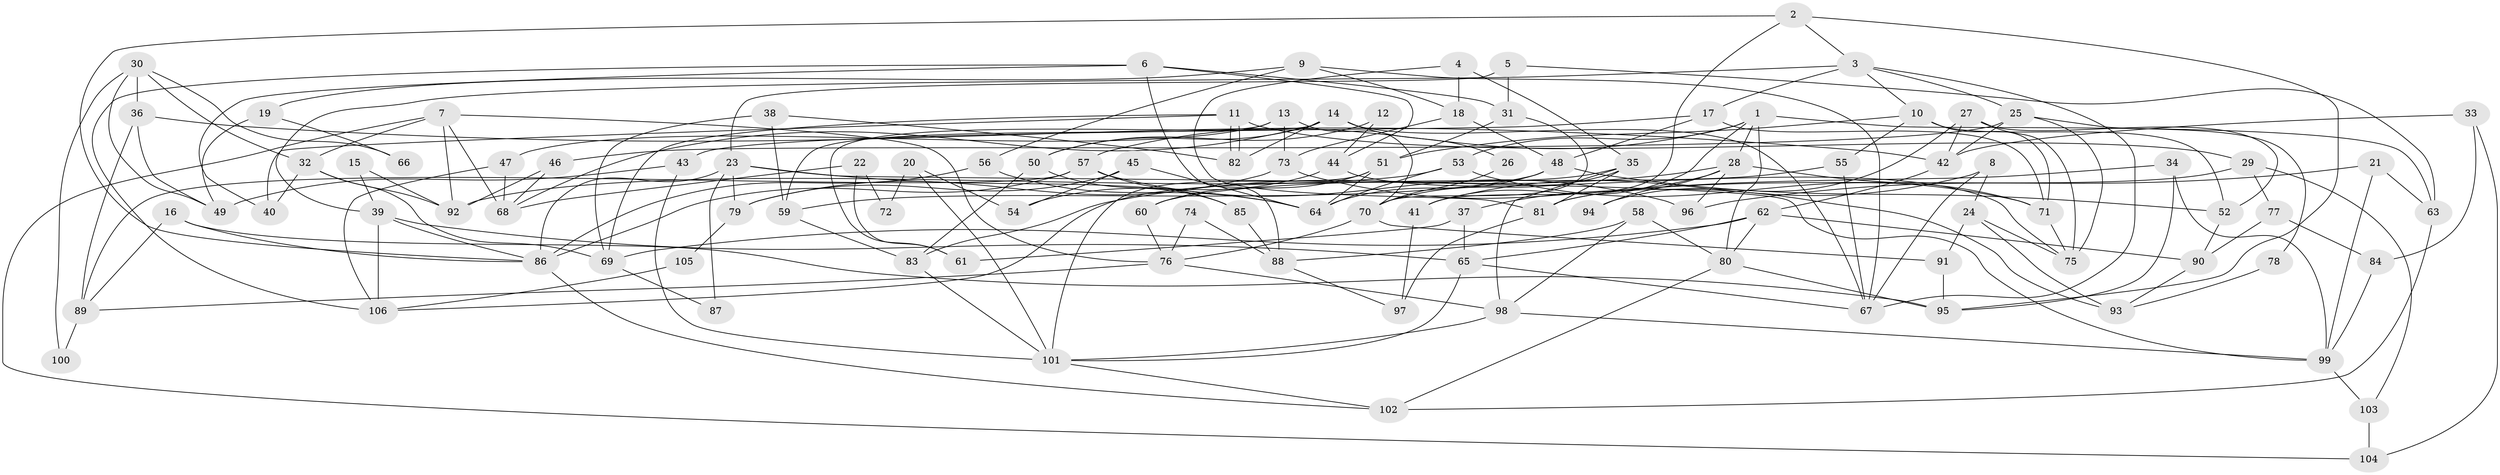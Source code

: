 // Generated by graph-tools (version 1.1) at 2025/50/03/09/25 03:50:14]
// undirected, 106 vertices, 212 edges
graph export_dot {
graph [start="1"]
  node [color=gray90,style=filled];
  1;
  2;
  3;
  4;
  5;
  6;
  7;
  8;
  9;
  10;
  11;
  12;
  13;
  14;
  15;
  16;
  17;
  18;
  19;
  20;
  21;
  22;
  23;
  24;
  25;
  26;
  27;
  28;
  29;
  30;
  31;
  32;
  33;
  34;
  35;
  36;
  37;
  38;
  39;
  40;
  41;
  42;
  43;
  44;
  45;
  46;
  47;
  48;
  49;
  50;
  51;
  52;
  53;
  54;
  55;
  56;
  57;
  58;
  59;
  60;
  61;
  62;
  63;
  64;
  65;
  66;
  67;
  68;
  69;
  70;
  71;
  72;
  73;
  74;
  75;
  76;
  77;
  78;
  79;
  80;
  81;
  82;
  83;
  84;
  85;
  86;
  87;
  88;
  89;
  90;
  91;
  92;
  93;
  94;
  95;
  96;
  97;
  98;
  99;
  100;
  101;
  102;
  103;
  104;
  105;
  106;
  1 -- 63;
  1 -- 57;
  1 -- 28;
  1 -- 41;
  1 -- 53;
  1 -- 80;
  2 -- 86;
  2 -- 95;
  2 -- 3;
  2 -- 41;
  3 -- 17;
  3 -- 10;
  3 -- 25;
  3 -- 39;
  3 -- 67;
  4 -- 18;
  4 -- 81;
  4 -- 35;
  5 -- 23;
  5 -- 31;
  5 -- 63;
  6 -- 106;
  6 -- 31;
  6 -- 40;
  6 -- 44;
  6 -- 88;
  7 -- 104;
  7 -- 76;
  7 -- 32;
  7 -- 68;
  7 -- 92;
  8 -- 41;
  8 -- 67;
  8 -- 24;
  9 -- 67;
  9 -- 56;
  9 -- 18;
  9 -- 19;
  10 -- 55;
  10 -- 51;
  10 -- 52;
  10 -- 71;
  11 -- 40;
  11 -- 82;
  11 -- 82;
  11 -- 29;
  11 -- 69;
  12 -- 44;
  12 -- 50;
  13 -- 73;
  13 -- 70;
  13 -- 47;
  13 -- 59;
  14 -- 67;
  14 -- 68;
  14 -- 26;
  14 -- 50;
  14 -- 61;
  14 -- 82;
  15 -- 39;
  15 -- 92;
  16 -- 86;
  16 -- 95;
  16 -- 89;
  17 -- 71;
  17 -- 48;
  17 -- 43;
  18 -- 48;
  18 -- 73;
  19 -- 49;
  19 -- 66;
  20 -- 101;
  20 -- 54;
  20 -- 72;
  21 -- 99;
  21 -- 63;
  21 -- 96;
  22 -- 68;
  22 -- 61;
  22 -- 72;
  23 -- 86;
  23 -- 64;
  23 -- 79;
  23 -- 87;
  23 -- 99;
  24 -- 75;
  24 -- 91;
  24 -- 93;
  25 -- 75;
  25 -- 42;
  25 -- 46;
  25 -- 78;
  26 -- 70;
  27 -- 52;
  27 -- 42;
  27 -- 75;
  27 -- 94;
  28 -- 96;
  28 -- 37;
  28 -- 71;
  28 -- 83;
  28 -- 94;
  29 -- 81;
  29 -- 77;
  29 -- 103;
  30 -- 32;
  30 -- 36;
  30 -- 49;
  30 -- 66;
  30 -- 100;
  31 -- 70;
  31 -- 51;
  32 -- 92;
  32 -- 40;
  32 -- 69;
  33 -- 84;
  33 -- 42;
  33 -- 104;
  34 -- 99;
  34 -- 81;
  34 -- 95;
  35 -- 70;
  35 -- 81;
  35 -- 98;
  35 -- 106;
  36 -- 49;
  36 -- 42;
  36 -- 89;
  37 -- 65;
  37 -- 61;
  38 -- 69;
  38 -- 82;
  38 -- 59;
  39 -- 106;
  39 -- 65;
  39 -- 86;
  41 -- 97;
  42 -- 62;
  43 -- 101;
  43 -- 49;
  44 -- 75;
  44 -- 54;
  45 -- 64;
  45 -- 79;
  45 -- 54;
  46 -- 92;
  46 -- 68;
  47 -- 68;
  47 -- 106;
  48 -- 64;
  48 -- 59;
  48 -- 52;
  50 -- 83;
  50 -- 85;
  51 -- 101;
  51 -- 60;
  51 -- 64;
  52 -- 90;
  53 -- 71;
  53 -- 64;
  53 -- 92;
  55 -- 67;
  55 -- 60;
  56 -- 86;
  56 -- 64;
  57 -- 86;
  57 -- 89;
  57 -- 85;
  57 -- 96;
  58 -- 98;
  58 -- 88;
  58 -- 80;
  59 -- 83;
  60 -- 76;
  62 -- 80;
  62 -- 69;
  62 -- 65;
  62 -- 90;
  63 -- 102;
  65 -- 67;
  65 -- 101;
  69 -- 87;
  70 -- 91;
  70 -- 76;
  71 -- 75;
  73 -- 93;
  73 -- 79;
  74 -- 88;
  74 -- 76;
  76 -- 89;
  76 -- 98;
  77 -- 90;
  77 -- 84;
  78 -- 93;
  79 -- 105;
  80 -- 95;
  80 -- 102;
  81 -- 97;
  83 -- 101;
  84 -- 99;
  85 -- 88;
  86 -- 102;
  88 -- 97;
  89 -- 100;
  90 -- 93;
  91 -- 95;
  98 -- 101;
  98 -- 99;
  99 -- 103;
  101 -- 102;
  103 -- 104;
  105 -- 106;
}
